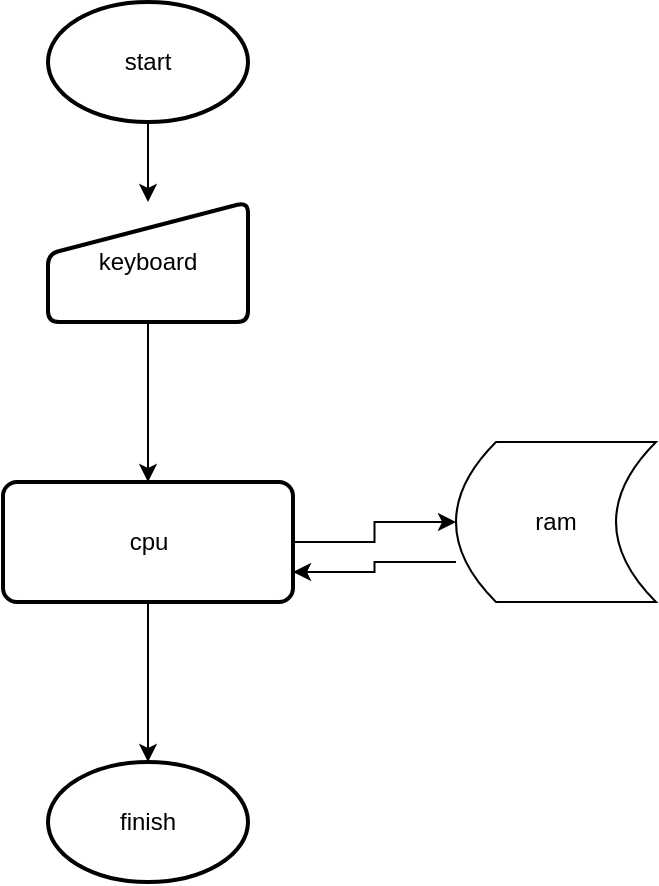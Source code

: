 <mxfile version="14.0.1" type="github">
  <diagram id="C5RBs43oDa-KdzZeNtuy" name="Page-1">
    <mxGraphModel dx="1278" dy="556" grid="1" gridSize="10" guides="1" tooltips="1" connect="1" arrows="1" fold="1" page="1" pageScale="1" pageWidth="827" pageHeight="1169" math="0" shadow="0">
      <root>
        <mxCell id="WIyWlLk6GJQsqaUBKTNV-0" />
        <mxCell id="WIyWlLk6GJQsqaUBKTNV-1" parent="WIyWlLk6GJQsqaUBKTNV-0" />
        <mxCell id="X05QIQFZ-Gze62UUlTtj-5" style="edgeStyle=orthogonalEdgeStyle;rounded=0;orthogonalLoop=1;jettySize=auto;html=1;exitX=0.5;exitY=1;exitDx=0;exitDy=0;exitPerimeter=0;entryX=0.5;entryY=0;entryDx=0;entryDy=0;" edge="1" parent="WIyWlLk6GJQsqaUBKTNV-1" source="X05QIQFZ-Gze62UUlTtj-1" target="X05QIQFZ-Gze62UUlTtj-4">
          <mxGeometry relative="1" as="geometry" />
        </mxCell>
        <mxCell id="X05QIQFZ-Gze62UUlTtj-1" value="start" style="strokeWidth=2;html=1;shape=mxgraph.flowchart.start_1;whiteSpace=wrap;" vertex="1" parent="WIyWlLk6GJQsqaUBKTNV-1">
          <mxGeometry x="160" y="30" width="100" height="60" as="geometry" />
        </mxCell>
        <mxCell id="X05QIQFZ-Gze62UUlTtj-2" value="finish" style="strokeWidth=2;html=1;shape=mxgraph.flowchart.start_1;whiteSpace=wrap;" vertex="1" parent="WIyWlLk6GJQsqaUBKTNV-1">
          <mxGeometry x="160" y="410" width="100" height="60" as="geometry" />
        </mxCell>
        <mxCell id="X05QIQFZ-Gze62UUlTtj-10" value="" style="edgeStyle=orthogonalEdgeStyle;rounded=0;orthogonalLoop=1;jettySize=auto;html=1;" edge="1" parent="WIyWlLk6GJQsqaUBKTNV-1" source="X05QIQFZ-Gze62UUlTtj-3" target="X05QIQFZ-Gze62UUlTtj-9">
          <mxGeometry relative="1" as="geometry" />
        </mxCell>
        <mxCell id="X05QIQFZ-Gze62UUlTtj-12" value="" style="edgeStyle=orthogonalEdgeStyle;rounded=0;orthogonalLoop=1;jettySize=auto;html=1;" edge="1" parent="WIyWlLk6GJQsqaUBKTNV-1" source="X05QIQFZ-Gze62UUlTtj-3" target="X05QIQFZ-Gze62UUlTtj-2">
          <mxGeometry relative="1" as="geometry" />
        </mxCell>
        <mxCell id="X05QIQFZ-Gze62UUlTtj-3" value="cpu" style="rounded=1;whiteSpace=wrap;html=1;absoluteArcSize=1;arcSize=14;strokeWidth=2;" vertex="1" parent="WIyWlLk6GJQsqaUBKTNV-1">
          <mxGeometry x="137.5" y="270" width="145" height="60" as="geometry" />
        </mxCell>
        <mxCell id="X05QIQFZ-Gze62UUlTtj-6" value="" style="edgeStyle=orthogonalEdgeStyle;rounded=0;orthogonalLoop=1;jettySize=auto;html=1;" edge="1" parent="WIyWlLk6GJQsqaUBKTNV-1" source="X05QIQFZ-Gze62UUlTtj-4" target="X05QIQFZ-Gze62UUlTtj-3">
          <mxGeometry relative="1" as="geometry" />
        </mxCell>
        <mxCell id="X05QIQFZ-Gze62UUlTtj-4" value="keyboard" style="html=1;strokeWidth=2;shape=manualInput;whiteSpace=wrap;rounded=1;size=26;arcSize=11;" vertex="1" parent="WIyWlLk6GJQsqaUBKTNV-1">
          <mxGeometry x="160" y="130" width="100" height="60" as="geometry" />
        </mxCell>
        <mxCell id="X05QIQFZ-Gze62UUlTtj-11" value="" style="edgeStyle=orthogonalEdgeStyle;rounded=0;orthogonalLoop=1;jettySize=auto;html=1;entryX=1;entryY=0.75;entryDx=0;entryDy=0;exitX=0;exitY=0.75;exitDx=0;exitDy=0;" edge="1" parent="WIyWlLk6GJQsqaUBKTNV-1" source="X05QIQFZ-Gze62UUlTtj-9" target="X05QIQFZ-Gze62UUlTtj-3">
          <mxGeometry relative="1" as="geometry" />
        </mxCell>
        <mxCell id="X05QIQFZ-Gze62UUlTtj-9" value="ram" style="shape=dataStorage;whiteSpace=wrap;html=1;fixedSize=1;" vertex="1" parent="WIyWlLk6GJQsqaUBKTNV-1">
          <mxGeometry x="364" y="250" width="100" height="80" as="geometry" />
        </mxCell>
      </root>
    </mxGraphModel>
  </diagram>
</mxfile>
